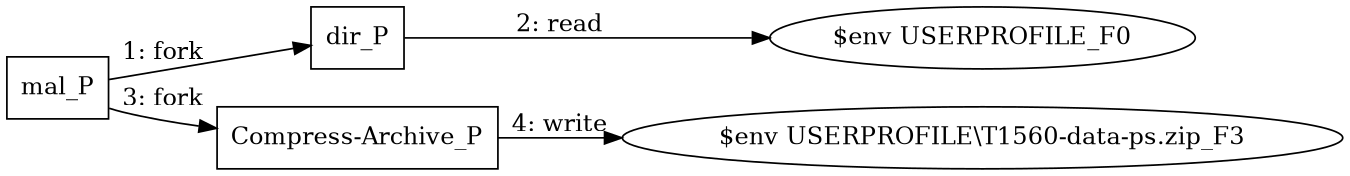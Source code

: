 digraph T1560 {
rankdir="LR"
size="9"
fixedsize="false"
splines="true"
nodesep=0.3
ranksep=0
fontsize=10
overlap="scalexy"
engine= "neato"
	"mal_P" [node_type=Process shape=box]
	"dir_P" [node_type=Process shape=box]
	"Compress-Archive_P" [node_type=Process shape=box]
	"$env USERPROFILE_F0" [node_type=File shape=ellipse]
	"$env USERPROFILE\\T1560-data-ps.zip_F3" [node_type=File shape=ellipse]
	"mal_P" -> "dir_P" [label="1: fork"]
	"dir_P" -> "$env USERPROFILE_F0" [label="2: read"]
	"mal_P" -> "Compress-Archive_P" [label="3: fork"]
	"Compress-Archive_P" -> "$env USERPROFILE\\T1560-data-ps.zip_F3" [label="4: write"]
}
